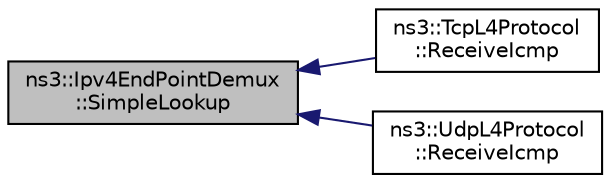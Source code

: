 digraph "ns3::Ipv4EndPointDemux::SimpleLookup"
{
  edge [fontname="Helvetica",fontsize="10",labelfontname="Helvetica",labelfontsize="10"];
  node [fontname="Helvetica",fontsize="10",shape=record];
  rankdir="LR";
  Node1 [label="ns3::Ipv4EndPointDemux\l::SimpleLookup",height=0.2,width=0.4,color="black", fillcolor="grey75", style="filled", fontcolor="black"];
  Node1 -> Node2 [dir="back",color="midnightblue",fontsize="10",style="solid"];
  Node2 [label="ns3::TcpL4Protocol\l::ReceiveIcmp",height=0.2,width=0.4,color="black", fillcolor="white", style="filled",URL="$df/dc9/classns3_1_1TcpL4Protocol.html#aa78a842105c7a60f09eda4a0980c7458",tooltip="Called from lower-level layers to send the ICMP packet up in the stack. "];
  Node1 -> Node3 [dir="back",color="midnightblue",fontsize="10",style="solid"];
  Node3 [label="ns3::UdpL4Protocol\l::ReceiveIcmp",height=0.2,width=0.4,color="black", fillcolor="white", style="filled",URL="$d0/d31/classns3_1_1UdpL4Protocol.html#a375027a155ad80373b9274330ffc7b2a",tooltip="Called from lower-level layers to send the ICMP packet up in the stack. "];
}
